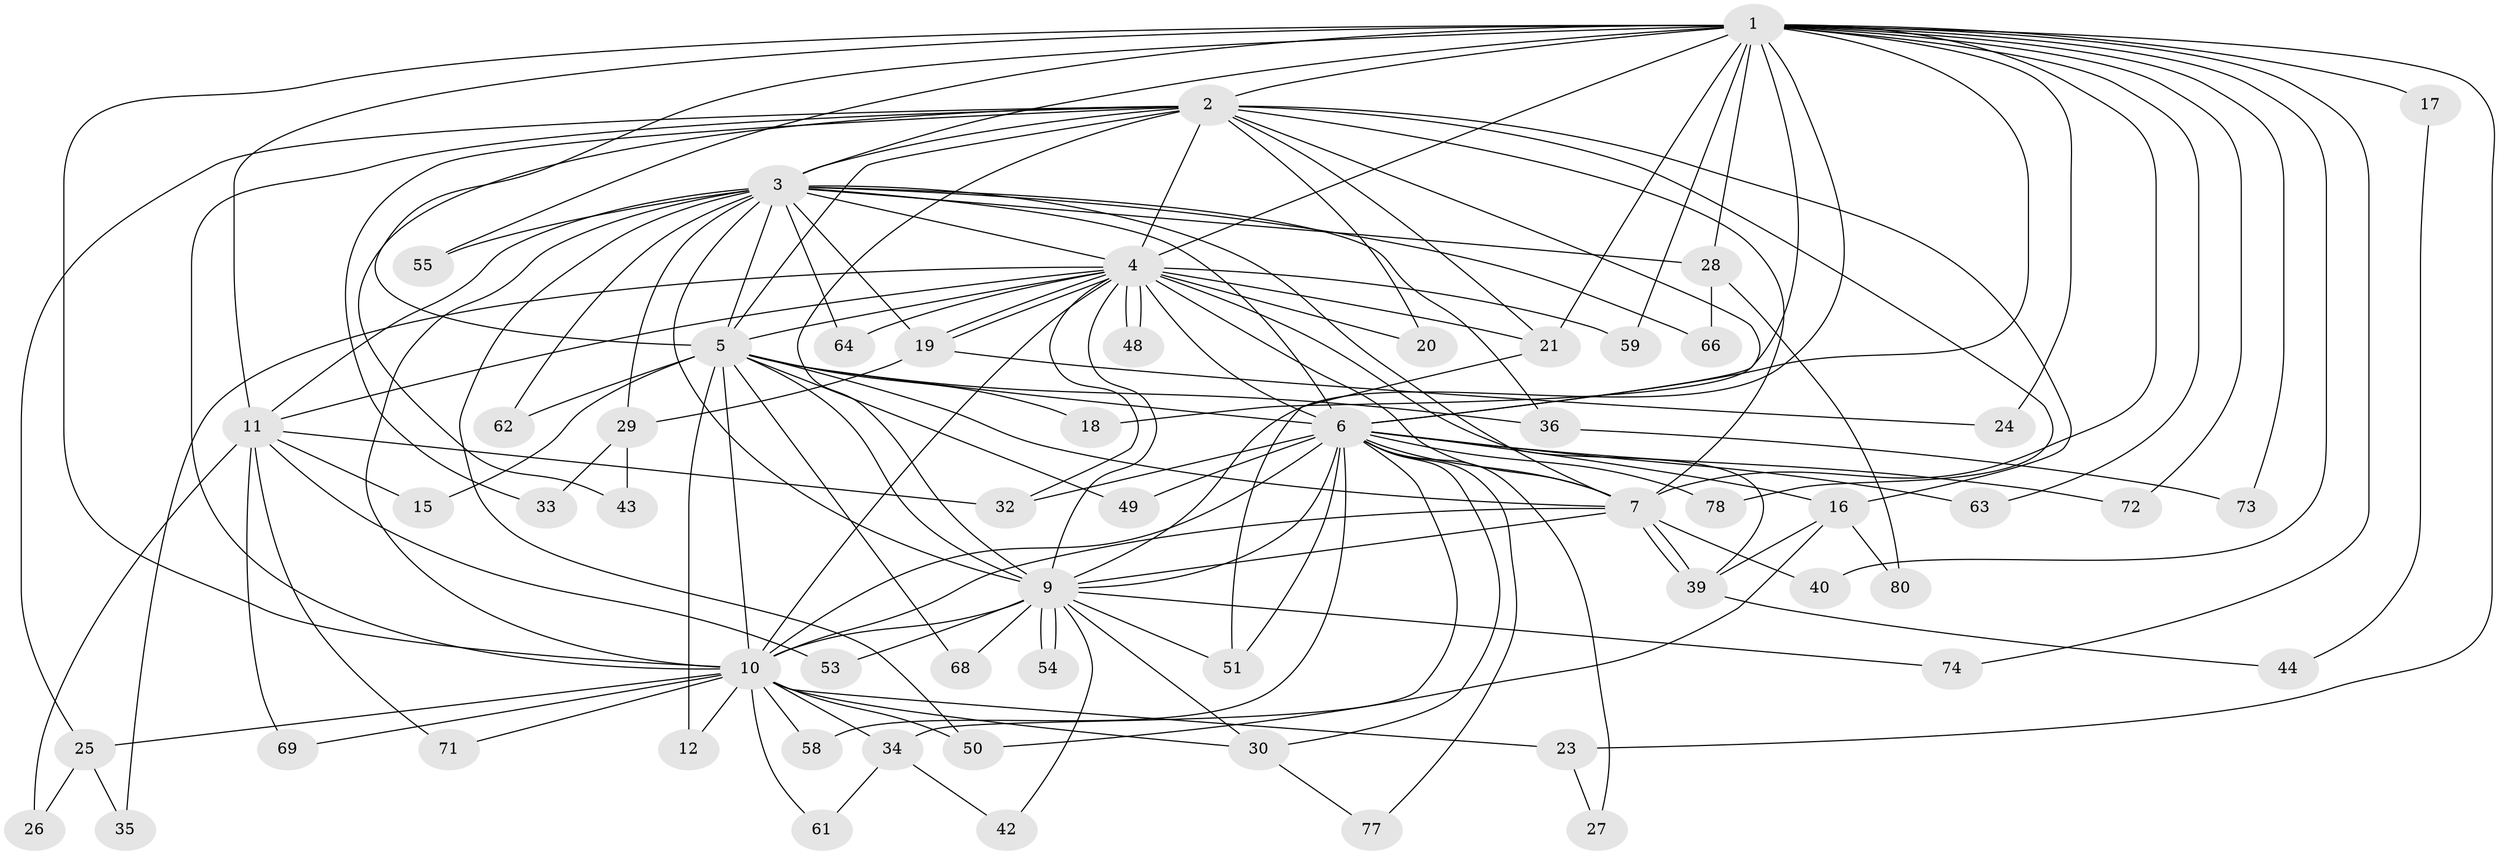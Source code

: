 // Generated by graph-tools (version 1.1) at 2025/51/02/27/25 19:51:51]
// undirected, 59 vertices, 144 edges
graph export_dot {
graph [start="1"]
  node [color=gray90,style=filled];
  1 [super="+8"];
  2 [super="+57"];
  3 [super="+47"];
  4 [super="+79"];
  5 [super="+22"];
  6 [super="+13"];
  7 [super="+60"];
  9 [super="+38"];
  10 [super="+65"];
  11 [super="+14"];
  12;
  15;
  16 [super="+41"];
  17;
  18 [super="+31"];
  19;
  20;
  21 [super="+56"];
  23 [super="+37"];
  24;
  25;
  26;
  27;
  28 [super="+45"];
  29;
  30 [super="+46"];
  32 [super="+52"];
  33;
  34;
  35;
  36;
  39 [super="+67"];
  40;
  42;
  43;
  44;
  48;
  49;
  50 [super="+70"];
  51 [super="+75"];
  53;
  54;
  55;
  58;
  59;
  61;
  62;
  63;
  64;
  66 [super="+76"];
  68;
  69;
  71;
  72;
  73;
  74;
  77;
  78;
  80;
  1 -- 2 [weight=3];
  1 -- 3 [weight=2];
  1 -- 4 [weight=3];
  1 -- 5 [weight=2];
  1 -- 6 [weight=2];
  1 -- 7 [weight=2];
  1 -- 9 [weight=2];
  1 -- 10 [weight=2];
  1 -- 17 [weight=2];
  1 -- 23 [weight=2];
  1 -- 40;
  1 -- 55;
  1 -- 74;
  1 -- 72;
  1 -- 11;
  1 -- 73;
  1 -- 18;
  1 -- 24;
  1 -- 28 [weight=2];
  1 -- 59;
  1 -- 63;
  1 -- 21;
  2 -- 3;
  2 -- 4;
  2 -- 5;
  2 -- 6;
  2 -- 7;
  2 -- 9;
  2 -- 10 [weight=2];
  2 -- 16;
  2 -- 20;
  2 -- 21;
  2 -- 25;
  2 -- 33;
  2 -- 43;
  2 -- 78;
  3 -- 4;
  3 -- 5;
  3 -- 6 [weight=2];
  3 -- 7;
  3 -- 9;
  3 -- 10;
  3 -- 11;
  3 -- 28;
  3 -- 29;
  3 -- 36;
  3 -- 62;
  3 -- 64;
  3 -- 19;
  3 -- 66;
  3 -- 55;
  3 -- 50;
  4 -- 5;
  4 -- 6;
  4 -- 7;
  4 -- 9;
  4 -- 10;
  4 -- 19;
  4 -- 19;
  4 -- 20;
  4 -- 21;
  4 -- 35;
  4 -- 48;
  4 -- 48;
  4 -- 59;
  4 -- 64;
  4 -- 39;
  4 -- 11;
  4 -- 32;
  5 -- 6;
  5 -- 7 [weight=2];
  5 -- 9 [weight=2];
  5 -- 10;
  5 -- 12;
  5 -- 15;
  5 -- 18 [weight=2];
  5 -- 36;
  5 -- 49;
  5 -- 62;
  5 -- 68;
  6 -- 7;
  6 -- 9;
  6 -- 10;
  6 -- 16;
  6 -- 27;
  6 -- 32;
  6 -- 34;
  6 -- 58;
  6 -- 63;
  6 -- 72;
  6 -- 77;
  6 -- 78;
  6 -- 49;
  6 -- 51;
  6 -- 30;
  7 -- 9;
  7 -- 10;
  7 -- 39;
  7 -- 39;
  7 -- 40;
  9 -- 10 [weight=2];
  9 -- 30;
  9 -- 42;
  9 -- 51;
  9 -- 53;
  9 -- 54;
  9 -- 54;
  9 -- 68;
  9 -- 74;
  10 -- 12;
  10 -- 23;
  10 -- 25;
  10 -- 30;
  10 -- 34;
  10 -- 50;
  10 -- 58;
  10 -- 61;
  10 -- 69;
  10 -- 71;
  11 -- 32;
  11 -- 69;
  11 -- 71;
  11 -- 15;
  11 -- 53;
  11 -- 26;
  16 -- 50;
  16 -- 80;
  16 -- 39;
  17 -- 44;
  19 -- 24;
  19 -- 29;
  21 -- 51;
  23 -- 27;
  25 -- 26;
  25 -- 35;
  28 -- 66;
  28 -- 80;
  29 -- 33;
  29 -- 43;
  30 -- 77;
  34 -- 42;
  34 -- 61;
  36 -- 73;
  39 -- 44;
}
